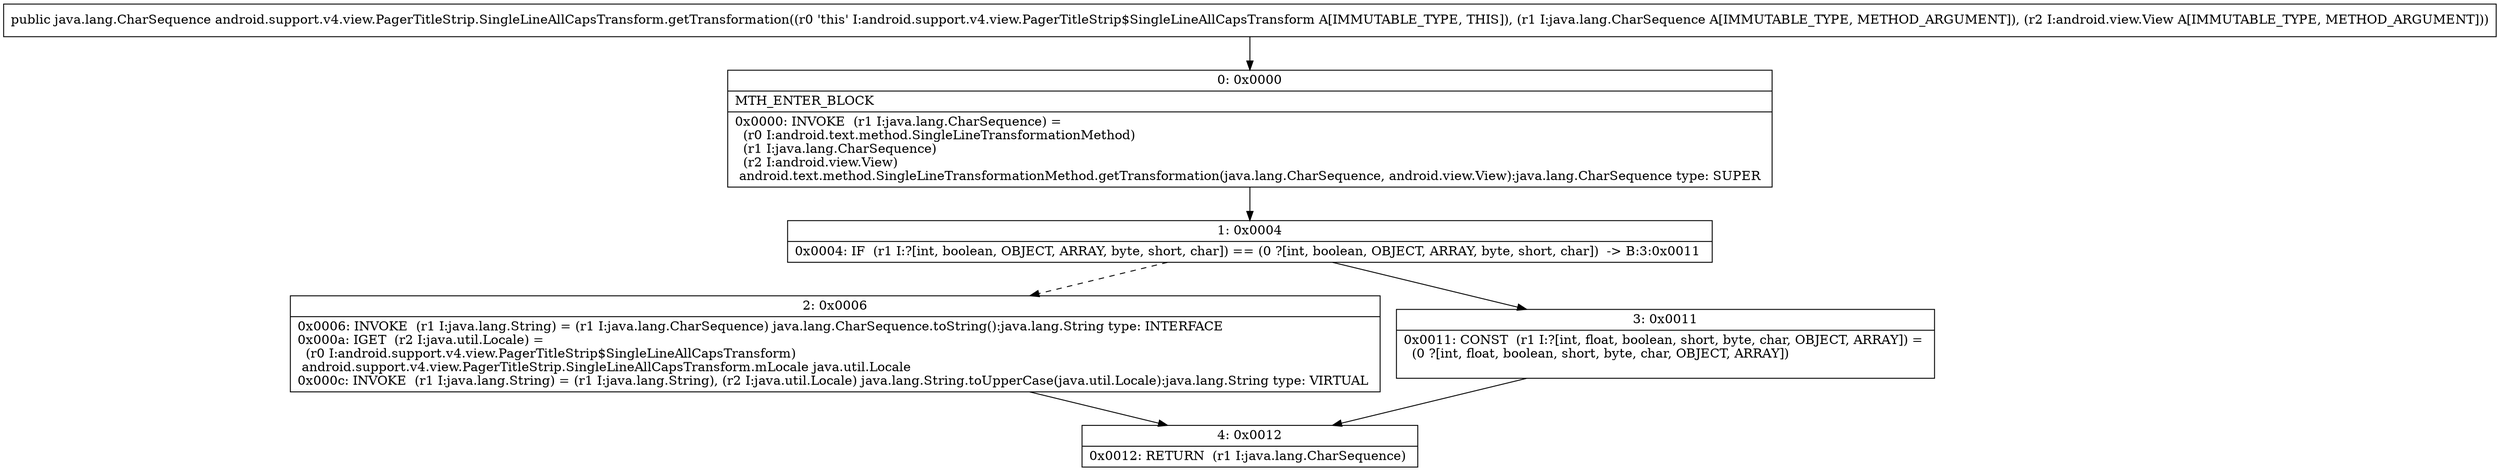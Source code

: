 digraph "CFG forandroid.support.v4.view.PagerTitleStrip.SingleLineAllCapsTransform.getTransformation(Ljava\/lang\/CharSequence;Landroid\/view\/View;)Ljava\/lang\/CharSequence;" {
Node_0 [shape=record,label="{0\:\ 0x0000|MTH_ENTER_BLOCK\l|0x0000: INVOKE  (r1 I:java.lang.CharSequence) = \l  (r0 I:android.text.method.SingleLineTransformationMethod)\l  (r1 I:java.lang.CharSequence)\l  (r2 I:android.view.View)\l android.text.method.SingleLineTransformationMethod.getTransformation(java.lang.CharSequence, android.view.View):java.lang.CharSequence type: SUPER \l}"];
Node_1 [shape=record,label="{1\:\ 0x0004|0x0004: IF  (r1 I:?[int, boolean, OBJECT, ARRAY, byte, short, char]) == (0 ?[int, boolean, OBJECT, ARRAY, byte, short, char])  \-\> B:3:0x0011 \l}"];
Node_2 [shape=record,label="{2\:\ 0x0006|0x0006: INVOKE  (r1 I:java.lang.String) = (r1 I:java.lang.CharSequence) java.lang.CharSequence.toString():java.lang.String type: INTERFACE \l0x000a: IGET  (r2 I:java.util.Locale) = \l  (r0 I:android.support.v4.view.PagerTitleStrip$SingleLineAllCapsTransform)\l android.support.v4.view.PagerTitleStrip.SingleLineAllCapsTransform.mLocale java.util.Locale \l0x000c: INVOKE  (r1 I:java.lang.String) = (r1 I:java.lang.String), (r2 I:java.util.Locale) java.lang.String.toUpperCase(java.util.Locale):java.lang.String type: VIRTUAL \l}"];
Node_3 [shape=record,label="{3\:\ 0x0011|0x0011: CONST  (r1 I:?[int, float, boolean, short, byte, char, OBJECT, ARRAY]) = \l  (0 ?[int, float, boolean, short, byte, char, OBJECT, ARRAY])\l \l}"];
Node_4 [shape=record,label="{4\:\ 0x0012|0x0012: RETURN  (r1 I:java.lang.CharSequence) \l}"];
MethodNode[shape=record,label="{public java.lang.CharSequence android.support.v4.view.PagerTitleStrip.SingleLineAllCapsTransform.getTransformation((r0 'this' I:android.support.v4.view.PagerTitleStrip$SingleLineAllCapsTransform A[IMMUTABLE_TYPE, THIS]), (r1 I:java.lang.CharSequence A[IMMUTABLE_TYPE, METHOD_ARGUMENT]), (r2 I:android.view.View A[IMMUTABLE_TYPE, METHOD_ARGUMENT])) }"];
MethodNode -> Node_0;
Node_0 -> Node_1;
Node_1 -> Node_2[style=dashed];
Node_1 -> Node_3;
Node_2 -> Node_4;
Node_3 -> Node_4;
}

